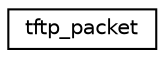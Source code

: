 digraph "Graphical Class Hierarchy"
{
  edge [fontname="Helvetica",fontsize="10",labelfontname="Helvetica",labelfontsize="10"];
  node [fontname="Helvetica",fontsize="10",shape=record];
  rankdir="LR";
  Node0 [label="tftp_packet",height=0.2,width=0.4,color="black", fillcolor="white", style="filled",URL="$structtftp__packet.html"];
}
